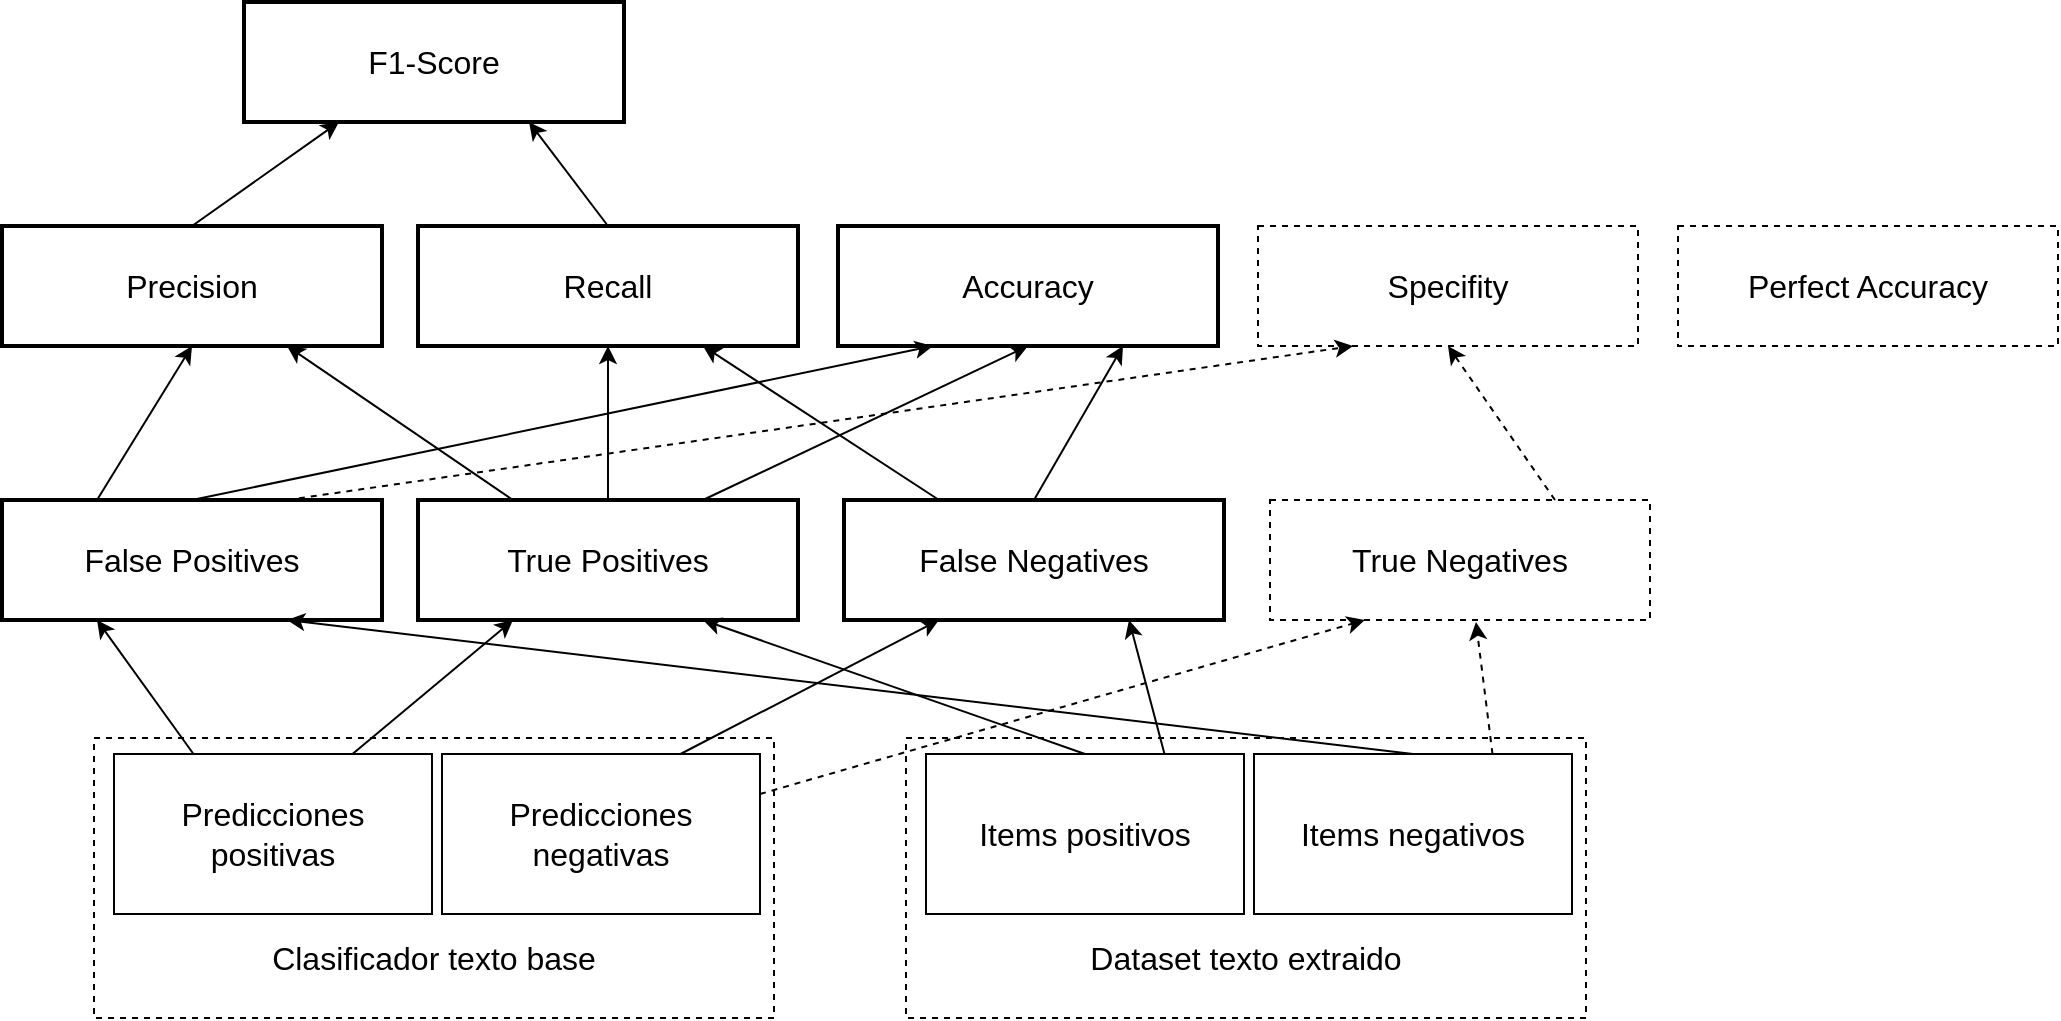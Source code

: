 <mxfile version="17.4.2" type="device"><diagram id="myXZtXRs_hbv58UY5Ft9" name="Page-1"><mxGraphModel dx="1822" dy="800" grid="0" gridSize="10" guides="1" tooltips="1" connect="1" arrows="1" fold="1" page="0" pageScale="1" pageWidth="827" pageHeight="1169" math="0" shadow="0"><root><mxCell id="0"/><mxCell id="1" parent="0"/><mxCell id="xuZ85_pYJcF1XNb1oCcu-7" value="F1-Score" style="rounded=0;whiteSpace=wrap;html=1;fontSize=16;strokeWidth=2;fillColor=none;" parent="1" vertex="1"><mxGeometry x="109" y="147" width="190" height="60" as="geometry"/></mxCell><mxCell id="xuZ85_pYJcF1XNb1oCcu-10" value="Precision" style="rounded=0;whiteSpace=wrap;html=1;fontSize=16;strokeWidth=2;" parent="1" vertex="1"><mxGeometry x="-12" y="259" width="190" height="60" as="geometry"/></mxCell><mxCell id="xuZ85_pYJcF1XNb1oCcu-11" value="Recall" style="rounded=0;whiteSpace=wrap;html=1;fontSize=16;strokeWidth=2;" parent="1" vertex="1"><mxGeometry x="196" y="259" width="190" height="60" as="geometry"/></mxCell><mxCell id="xuZ85_pYJcF1XNb1oCcu-12" value="Accuracy" style="rounded=0;whiteSpace=wrap;html=1;fontSize=16;strokeWidth=2;" parent="1" vertex="1"><mxGeometry x="406" y="259" width="190" height="60" as="geometry"/></mxCell><mxCell id="xuZ85_pYJcF1XNb1oCcu-13" value="False Positives" style="rounded=0;whiteSpace=wrap;html=1;fontSize=16;strokeWidth=2;" parent="1" vertex="1"><mxGeometry x="-12" y="396" width="190" height="60" as="geometry"/></mxCell><mxCell id="xuZ85_pYJcF1XNb1oCcu-14" value="True Positives" style="rounded=0;whiteSpace=wrap;html=1;fontSize=16;strokeWidth=2;" parent="1" vertex="1"><mxGeometry x="196" y="396" width="190" height="60" as="geometry"/></mxCell><mxCell id="xuZ85_pYJcF1XNb1oCcu-15" value="False Negatives" style="rounded=0;whiteSpace=wrap;html=1;fontSize=16;strokeWidth=2;" parent="1" vertex="1"><mxGeometry x="409" y="396" width="190" height="60" as="geometry"/></mxCell><mxCell id="xuZ85_pYJcF1XNb1oCcu-16" value="True Negatives" style="rounded=0;whiteSpace=wrap;html=1;fontSize=16;strokeWidth=1;dashed=1;" parent="1" vertex="1"><mxGeometry x="622" y="396" width="190" height="60" as="geometry"/></mxCell><mxCell id="xuZ85_pYJcF1XNb1oCcu-17" value="Specifity" style="rounded=0;whiteSpace=wrap;html=1;fontSize=16;strokeWidth=1;dashed=1;" parent="1" vertex="1"><mxGeometry x="616" y="259" width="190" height="60" as="geometry"/></mxCell><mxCell id="xuZ85_pYJcF1XNb1oCcu-18" value="" style="endArrow=classic;html=1;rounded=0;fontSize=16;exitX=0.5;exitY=0;exitDx=0;exitDy=0;entryX=0.25;entryY=1;entryDx=0;entryDy=0;" parent="1" source="xuZ85_pYJcF1XNb1oCcu-10" target="xuZ85_pYJcF1XNb1oCcu-7" edge="1"><mxGeometry width="50" height="50" relative="1" as="geometry"><mxPoint x="387" y="432" as="sourcePoint"/><mxPoint x="437" y="382" as="targetPoint"/></mxGeometry></mxCell><mxCell id="xuZ85_pYJcF1XNb1oCcu-19" value="" style="endArrow=classic;html=1;rounded=0;fontSize=16;strokeWidth=1;entryX=0.75;entryY=1;entryDx=0;entryDy=0;exitX=0.5;exitY=0;exitDx=0;exitDy=0;" parent="1" source="xuZ85_pYJcF1XNb1oCcu-11" target="xuZ85_pYJcF1XNb1oCcu-7" edge="1"><mxGeometry width="50" height="50" relative="1" as="geometry"><mxPoint x="354" y="301" as="sourcePoint"/><mxPoint x="437" y="382" as="targetPoint"/></mxGeometry></mxCell><mxCell id="xuZ85_pYJcF1XNb1oCcu-20" value="" style="endArrow=classic;html=1;rounded=0;fontSize=16;strokeWidth=1;exitX=0.25;exitY=0;exitDx=0;exitDy=0;entryX=0.75;entryY=1;entryDx=0;entryDy=0;" parent="1" source="xuZ85_pYJcF1XNb1oCcu-14" target="xuZ85_pYJcF1XNb1oCcu-10" edge="1"><mxGeometry width="50" height="50" relative="1" as="geometry"><mxPoint x="387" y="432" as="sourcePoint"/><mxPoint x="437" y="382" as="targetPoint"/></mxGeometry></mxCell><mxCell id="xuZ85_pYJcF1XNb1oCcu-21" value="" style="endArrow=classic;html=1;rounded=0;fontSize=16;strokeWidth=1;exitX=0.25;exitY=0;exitDx=0;exitDy=0;entryX=0.5;entryY=1;entryDx=0;entryDy=0;" parent="1" source="xuZ85_pYJcF1XNb1oCcu-13" target="xuZ85_pYJcF1XNb1oCcu-10" edge="1"><mxGeometry width="50" height="50" relative="1" as="geometry"><mxPoint x="387" y="432" as="sourcePoint"/><mxPoint x="437" y="382" as="targetPoint"/></mxGeometry></mxCell><mxCell id="xuZ85_pYJcF1XNb1oCcu-22" value="" style="endArrow=classic;html=1;rounded=0;fontSize=16;strokeWidth=1;exitX=0.5;exitY=0;exitDx=0;exitDy=0;entryX=0.5;entryY=1;entryDx=0;entryDy=0;" parent="1" source="xuZ85_pYJcF1XNb1oCcu-14" target="xuZ85_pYJcF1XNb1oCcu-11" edge="1"><mxGeometry width="50" height="50" relative="1" as="geometry"><mxPoint x="387" y="432" as="sourcePoint"/><mxPoint x="437" y="382" as="targetPoint"/></mxGeometry></mxCell><mxCell id="xuZ85_pYJcF1XNb1oCcu-23" value="" style="endArrow=classic;html=1;rounded=0;fontSize=16;strokeWidth=1;exitX=0.25;exitY=0;exitDx=0;exitDy=0;entryX=0.75;entryY=1;entryDx=0;entryDy=0;" parent="1" source="xuZ85_pYJcF1XNb1oCcu-15" target="xuZ85_pYJcF1XNb1oCcu-11" edge="1"><mxGeometry width="50" height="50" relative="1" as="geometry"><mxPoint x="387" y="432" as="sourcePoint"/><mxPoint x="437" y="382" as="targetPoint"/></mxGeometry></mxCell><mxCell id="xuZ85_pYJcF1XNb1oCcu-24" value="" style="endArrow=classic;html=1;rounded=0;fontSize=16;strokeWidth=1;exitX=0.5;exitY=0;exitDx=0;exitDy=0;entryX=0.25;entryY=1;entryDx=0;entryDy=0;" parent="1" source="xuZ85_pYJcF1XNb1oCcu-13" target="xuZ85_pYJcF1XNb1oCcu-12" edge="1"><mxGeometry width="50" height="50" relative="1" as="geometry"><mxPoint x="387" y="432" as="sourcePoint"/><mxPoint x="437" y="382" as="targetPoint"/></mxGeometry></mxCell><mxCell id="xuZ85_pYJcF1XNb1oCcu-25" value="" style="endArrow=classic;html=1;rounded=0;fontSize=16;strokeWidth=1;exitX=0.75;exitY=0;exitDx=0;exitDy=0;entryX=0.5;entryY=1;entryDx=0;entryDy=0;" parent="1" source="xuZ85_pYJcF1XNb1oCcu-14" target="xuZ85_pYJcF1XNb1oCcu-12" edge="1"><mxGeometry width="50" height="50" relative="1" as="geometry"><mxPoint x="387" y="432" as="sourcePoint"/><mxPoint x="437" y="382" as="targetPoint"/></mxGeometry></mxCell><mxCell id="xuZ85_pYJcF1XNb1oCcu-26" value="" style="endArrow=classic;html=1;rounded=0;fontSize=16;strokeWidth=1;exitX=0.5;exitY=0;exitDx=0;exitDy=0;entryX=0.75;entryY=1;entryDx=0;entryDy=0;" parent="1" source="xuZ85_pYJcF1XNb1oCcu-15" target="xuZ85_pYJcF1XNb1oCcu-12" edge="1"><mxGeometry width="50" height="50" relative="1" as="geometry"><mxPoint x="387" y="432" as="sourcePoint"/><mxPoint x="437" y="382" as="targetPoint"/></mxGeometry></mxCell><mxCell id="xuZ85_pYJcF1XNb1oCcu-27" value="" style="endArrow=classic;html=1;rounded=0;fontSize=16;strokeWidth=1;exitX=0.75;exitY=0;exitDx=0;exitDy=0;entryX=0.25;entryY=1;entryDx=0;entryDy=0;dashed=1;" parent="1" source="xuZ85_pYJcF1XNb1oCcu-13" target="xuZ85_pYJcF1XNb1oCcu-17" edge="1"><mxGeometry width="50" height="50" relative="1" as="geometry"><mxPoint x="387" y="432" as="sourcePoint"/><mxPoint x="437" y="382" as="targetPoint"/></mxGeometry></mxCell><mxCell id="xuZ85_pYJcF1XNb1oCcu-28" value="" style="endArrow=classic;html=1;rounded=0;fontSize=16;strokeWidth=1;exitX=0.75;exitY=0;exitDx=0;exitDy=0;entryX=0.5;entryY=1;entryDx=0;entryDy=0;dashed=1;" parent="1" source="xuZ85_pYJcF1XNb1oCcu-16" target="xuZ85_pYJcF1XNb1oCcu-17" edge="1"><mxGeometry width="50" height="50" relative="1" as="geometry"><mxPoint x="387" y="432" as="sourcePoint"/><mxPoint x="437" y="382" as="targetPoint"/></mxGeometry></mxCell><mxCell id="xuZ85_pYJcF1XNb1oCcu-29" value="Clasificador texto base" style="rounded=0;whiteSpace=wrap;html=1;dashed=1;fontSize=16;strokeWidth=1;fillColor=none;horizontal=1;labelPosition=center;verticalLabelPosition=middle;align=center;verticalAlign=middle;spacingBottom=-80;" parent="1" vertex="1"><mxGeometry x="34" y="515" width="340" height="140" as="geometry"/></mxCell><mxCell id="xuZ85_pYJcF1XNb1oCcu-30" value="Predicciones positivas" style="rounded=0;whiteSpace=wrap;html=1;fontSize=16;strokeWidth=1;fillColor=none;" parent="1" vertex="1"><mxGeometry x="44" y="523" width="159" height="80" as="geometry"/></mxCell><mxCell id="xuZ85_pYJcF1XNb1oCcu-31" value="Predicciones negativas" style="rounded=0;whiteSpace=wrap;html=1;fontSize=16;strokeWidth=1;fillColor=none;" parent="1" vertex="1"><mxGeometry x="208" y="523" width="159" height="80" as="geometry"/></mxCell><mxCell id="xuZ85_pYJcF1XNb1oCcu-32" value="Dataset texto extraido" style="rounded=0;whiteSpace=wrap;html=1;dashed=1;fontSize=16;strokeWidth=1;fillColor=none;horizontal=1;labelPosition=center;verticalLabelPosition=middle;align=center;verticalAlign=middle;spacingBottom=-80;" parent="1" vertex="1"><mxGeometry x="440" y="515" width="340" height="140" as="geometry"/></mxCell><mxCell id="xuZ85_pYJcF1XNb1oCcu-33" value="Items positivos" style="rounded=0;whiteSpace=wrap;html=1;fontSize=16;strokeWidth=1;fillColor=none;" parent="1" vertex="1"><mxGeometry x="450" y="523" width="159" height="80" as="geometry"/></mxCell><mxCell id="xuZ85_pYJcF1XNb1oCcu-34" value="Items negativos" style="rounded=0;whiteSpace=wrap;html=1;fontSize=16;strokeWidth=1;fillColor=none;" parent="1" vertex="1"><mxGeometry x="614" y="523" width="159" height="80" as="geometry"/></mxCell><mxCell id="xuZ85_pYJcF1XNb1oCcu-35" value="" style="endArrow=classic;html=1;rounded=0;fontSize=16;strokeWidth=1;exitX=0.5;exitY=0;exitDx=0;exitDy=0;entryX=0.75;entryY=1;entryDx=0;entryDy=0;" parent="1" source="xuZ85_pYJcF1XNb1oCcu-33" target="xuZ85_pYJcF1XNb1oCcu-14" edge="1"><mxGeometry width="50" height="50" relative="1" as="geometry"><mxPoint x="387" y="450" as="sourcePoint"/><mxPoint x="437" y="400" as="targetPoint"/></mxGeometry></mxCell><mxCell id="xuZ85_pYJcF1XNb1oCcu-36" value="" style="endArrow=classic;html=1;rounded=0;fontSize=16;strokeWidth=1;exitX=0.75;exitY=0;exitDx=0;exitDy=0;entryX=0.75;entryY=1;entryDx=0;entryDy=0;" parent="1" source="xuZ85_pYJcF1XNb1oCcu-33" target="xuZ85_pYJcF1XNb1oCcu-15" edge="1"><mxGeometry width="50" height="50" relative="1" as="geometry"><mxPoint x="387" y="450" as="sourcePoint"/><mxPoint x="437" y="400" as="targetPoint"/></mxGeometry></mxCell><mxCell id="xuZ85_pYJcF1XNb1oCcu-37" value="" style="endArrow=classic;html=1;rounded=0;fontSize=16;strokeWidth=1;exitX=0.75;exitY=0;exitDx=0;exitDy=0;entryX=0.542;entryY=1.017;entryDx=0;entryDy=0;entryPerimeter=0;dashed=1;" parent="1" source="xuZ85_pYJcF1XNb1oCcu-34" target="xuZ85_pYJcF1XNb1oCcu-16" edge="1"><mxGeometry width="50" height="50" relative="1" as="geometry"><mxPoint x="387" y="450" as="sourcePoint"/><mxPoint x="437" y="400" as="targetPoint"/></mxGeometry></mxCell><mxCell id="xuZ85_pYJcF1XNb1oCcu-38" value="" style="endArrow=classic;html=1;rounded=0;fontSize=16;strokeWidth=1;exitX=0.5;exitY=0;exitDx=0;exitDy=0;entryX=0.75;entryY=1;entryDx=0;entryDy=0;" parent="1" source="xuZ85_pYJcF1XNb1oCcu-34" target="xuZ85_pYJcF1XNb1oCcu-13" edge="1"><mxGeometry width="50" height="50" relative="1" as="geometry"><mxPoint x="387" y="450" as="sourcePoint"/><mxPoint x="437" y="400" as="targetPoint"/></mxGeometry></mxCell><mxCell id="xuZ85_pYJcF1XNb1oCcu-39" value="" style="endArrow=classic;html=1;rounded=0;fontSize=16;strokeWidth=1;exitX=1;exitY=0.25;exitDx=0;exitDy=0;entryX=0.25;entryY=1;entryDx=0;entryDy=0;dashed=1;" parent="1" source="xuZ85_pYJcF1XNb1oCcu-31" target="xuZ85_pYJcF1XNb1oCcu-16" edge="1"><mxGeometry width="50" height="50" relative="1" as="geometry"><mxPoint x="387" y="450" as="sourcePoint"/><mxPoint x="437" y="400" as="targetPoint"/></mxGeometry></mxCell><mxCell id="xuZ85_pYJcF1XNb1oCcu-40" value="" style="endArrow=classic;html=1;rounded=0;fontSize=16;strokeWidth=1;exitX=0.75;exitY=0;exitDx=0;exitDy=0;entryX=0.25;entryY=1;entryDx=0;entryDy=0;" parent="1" source="xuZ85_pYJcF1XNb1oCcu-31" target="xuZ85_pYJcF1XNb1oCcu-15" edge="1"><mxGeometry width="50" height="50" relative="1" as="geometry"><mxPoint x="387" y="450" as="sourcePoint"/><mxPoint x="437" y="400" as="targetPoint"/></mxGeometry></mxCell><mxCell id="xuZ85_pYJcF1XNb1oCcu-41" value="" style="endArrow=classic;html=1;rounded=0;fontSize=16;strokeWidth=1;exitX=0.75;exitY=0;exitDx=0;exitDy=0;entryX=0.25;entryY=1;entryDx=0;entryDy=0;" parent="1" source="xuZ85_pYJcF1XNb1oCcu-30" target="xuZ85_pYJcF1XNb1oCcu-14" edge="1"><mxGeometry width="50" height="50" relative="1" as="geometry"><mxPoint x="387" y="450" as="sourcePoint"/><mxPoint x="437" y="400" as="targetPoint"/></mxGeometry></mxCell><mxCell id="xuZ85_pYJcF1XNb1oCcu-42" value="" style="endArrow=classic;html=1;rounded=0;fontSize=16;strokeWidth=1;exitX=0.25;exitY=0;exitDx=0;exitDy=0;entryX=0.25;entryY=1;entryDx=0;entryDy=0;" parent="1" source="xuZ85_pYJcF1XNb1oCcu-30" target="xuZ85_pYJcF1XNb1oCcu-13" edge="1"><mxGeometry width="50" height="50" relative="1" as="geometry"><mxPoint x="387" y="450" as="sourcePoint"/><mxPoint x="437" y="400" as="targetPoint"/></mxGeometry></mxCell><mxCell id="WQ9staYsX_ywXlDWw-pa-2" value="Perfect Accuracy" style="rounded=0;whiteSpace=wrap;html=1;fontSize=16;strokeWidth=1;dashed=1;" parent="1" vertex="1"><mxGeometry x="826" y="259" width="190" height="60" as="geometry"/></mxCell></root></mxGraphModel></diagram></mxfile>